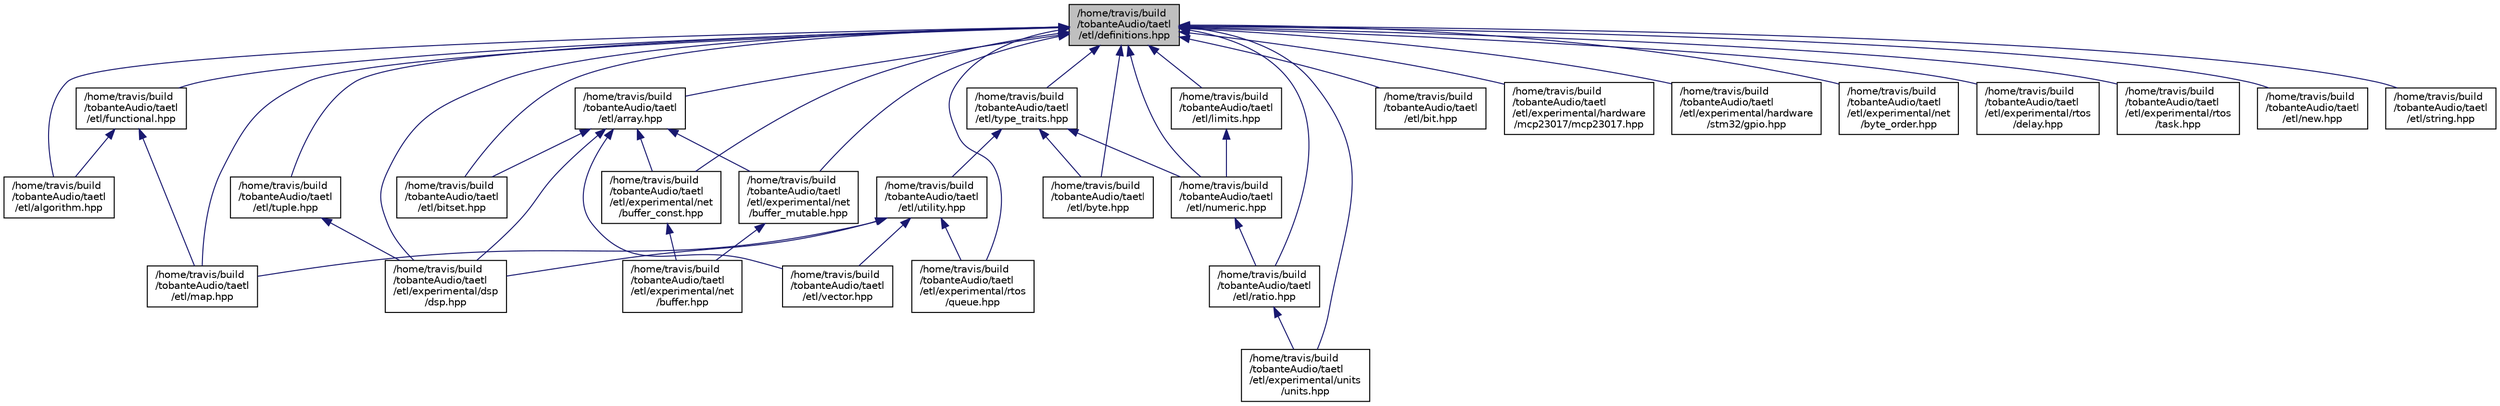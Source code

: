 digraph "/home/travis/build/tobanteAudio/taetl/etl/definitions.hpp"
{
  edge [fontname="Helvetica",fontsize="10",labelfontname="Helvetica",labelfontsize="10"];
  node [fontname="Helvetica",fontsize="10",shape=record];
  Node7 [label="/home/travis/build\l/tobanteAudio/taetl\l/etl/definitions.hpp",height=0.2,width=0.4,color="black", fillcolor="grey75", style="filled", fontcolor="black"];
  Node7 -> Node8 [dir="back",color="midnightblue",fontsize="10",style="solid",fontname="Helvetica"];
  Node8 [label="/home/travis/build\l/tobanteAudio/taetl\l/etl/algorithm.hpp",height=0.2,width=0.4,color="black", fillcolor="white", style="filled",URL="$algorithm_8hpp.html"];
  Node7 -> Node9 [dir="back",color="midnightblue",fontsize="10",style="solid",fontname="Helvetica"];
  Node9 [label="/home/travis/build\l/tobanteAudio/taetl\l/etl/functional.hpp",height=0.2,width=0.4,color="black", fillcolor="white", style="filled",URL="$functional_8hpp.html"];
  Node9 -> Node8 [dir="back",color="midnightblue",fontsize="10",style="solid",fontname="Helvetica"];
  Node9 -> Node10 [dir="back",color="midnightblue",fontsize="10",style="solid",fontname="Helvetica"];
  Node10 [label="/home/travis/build\l/tobanteAudio/taetl\l/etl/map.hpp",height=0.2,width=0.4,color="black", fillcolor="white", style="filled",URL="$map_8hpp.html"];
  Node7 -> Node11 [dir="back",color="midnightblue",fontsize="10",style="solid",fontname="Helvetica"];
  Node11 [label="/home/travis/build\l/tobanteAudio/taetl\l/etl/array.hpp",height=0.2,width=0.4,color="black", fillcolor="white", style="filled",URL="$array_8hpp.html"];
  Node11 -> Node12 [dir="back",color="midnightblue",fontsize="10",style="solid",fontname="Helvetica"];
  Node12 [label="/home/travis/build\l/tobanteAudio/taetl\l/etl/bitset.hpp",height=0.2,width=0.4,color="black", fillcolor="white", style="filled",URL="$bitset_8hpp.html"];
  Node11 -> Node13 [dir="back",color="midnightblue",fontsize="10",style="solid",fontname="Helvetica"];
  Node13 [label="/home/travis/build\l/tobanteAudio/taetl\l/etl/experimental/dsp\l/dsp.hpp",height=0.2,width=0.4,color="black", fillcolor="white", style="filled",URL="$dsp_8hpp.html"];
  Node11 -> Node14 [dir="back",color="midnightblue",fontsize="10",style="solid",fontname="Helvetica"];
  Node14 [label="/home/travis/build\l/tobanteAudio/taetl\l/etl/experimental/net\l/buffer_const.hpp",height=0.2,width=0.4,color="black", fillcolor="white", style="filled",URL="$buffer__const_8hpp.html"];
  Node14 -> Node15 [dir="back",color="midnightblue",fontsize="10",style="solid",fontname="Helvetica"];
  Node15 [label="/home/travis/build\l/tobanteAudio/taetl\l/etl/experimental/net\l/buffer.hpp",height=0.2,width=0.4,color="black", fillcolor="white", style="filled",URL="$buffer_8hpp.html"];
  Node11 -> Node16 [dir="back",color="midnightblue",fontsize="10",style="solid",fontname="Helvetica"];
  Node16 [label="/home/travis/build\l/tobanteAudio/taetl\l/etl/experimental/net\l/buffer_mutable.hpp",height=0.2,width=0.4,color="black", fillcolor="white", style="filled",URL="$buffer__mutable_8hpp.html"];
  Node16 -> Node15 [dir="back",color="midnightblue",fontsize="10",style="solid",fontname="Helvetica"];
  Node11 -> Node17 [dir="back",color="midnightblue",fontsize="10",style="solid",fontname="Helvetica"];
  Node17 [label="/home/travis/build\l/tobanteAudio/taetl\l/etl/vector.hpp",height=0.2,width=0.4,color="black", fillcolor="white", style="filled",URL="$vector_8hpp.html"];
  Node7 -> Node18 [dir="back",color="midnightblue",fontsize="10",style="solid",fontname="Helvetica"];
  Node18 [label="/home/travis/build\l/tobanteAudio/taetl\l/etl/bit.hpp",height=0.2,width=0.4,color="black", fillcolor="white", style="filled",URL="$bit_8hpp.html"];
  Node7 -> Node12 [dir="back",color="midnightblue",fontsize="10",style="solid",fontname="Helvetica"];
  Node7 -> Node19 [dir="back",color="midnightblue",fontsize="10",style="solid",fontname="Helvetica"];
  Node19 [label="/home/travis/build\l/tobanteAudio/taetl\l/etl/byte.hpp",height=0.2,width=0.4,color="black", fillcolor="white", style="filled",URL="$byte_8hpp.html"];
  Node7 -> Node20 [dir="back",color="midnightblue",fontsize="10",style="solid",fontname="Helvetica"];
  Node20 [label="/home/travis/build\l/tobanteAudio/taetl\l/etl/type_traits.hpp",height=0.2,width=0.4,color="black", fillcolor="white", style="filled",URL="$type__traits_8hpp.html"];
  Node20 -> Node19 [dir="back",color="midnightblue",fontsize="10",style="solid",fontname="Helvetica"];
  Node20 -> Node21 [dir="back",color="midnightblue",fontsize="10",style="solid",fontname="Helvetica"];
  Node21 [label="/home/travis/build\l/tobanteAudio/taetl\l/etl/numeric.hpp",height=0.2,width=0.4,color="black", fillcolor="white", style="filled",URL="$numeric_8hpp.html"];
  Node21 -> Node22 [dir="back",color="midnightblue",fontsize="10",style="solid",fontname="Helvetica"];
  Node22 [label="/home/travis/build\l/tobanteAudio/taetl\l/etl/ratio.hpp",height=0.2,width=0.4,color="black", fillcolor="white", style="filled",URL="$ratio_8hpp.html"];
  Node22 -> Node23 [dir="back",color="midnightblue",fontsize="10",style="solid",fontname="Helvetica"];
  Node23 [label="/home/travis/build\l/tobanteAudio/taetl\l/etl/experimental/units\l/units.hpp",height=0.2,width=0.4,color="black", fillcolor="white", style="filled",URL="$units_8hpp.html"];
  Node20 -> Node24 [dir="back",color="midnightblue",fontsize="10",style="solid",fontname="Helvetica"];
  Node24 [label="/home/travis/build\l/tobanteAudio/taetl\l/etl/utility.hpp",height=0.2,width=0.4,color="black", fillcolor="white", style="filled",URL="$utility_8hpp.html"];
  Node24 -> Node13 [dir="back",color="midnightblue",fontsize="10",style="solid",fontname="Helvetica"];
  Node24 -> Node25 [dir="back",color="midnightblue",fontsize="10",style="solid",fontname="Helvetica"];
  Node25 [label="/home/travis/build\l/tobanteAudio/taetl\l/etl/experimental/rtos\l/queue.hpp",height=0.2,width=0.4,color="black", fillcolor="white", style="filled",URL="$queue_8hpp.html"];
  Node24 -> Node10 [dir="back",color="midnightblue",fontsize="10",style="solid",fontname="Helvetica"];
  Node24 -> Node17 [dir="back",color="midnightblue",fontsize="10",style="solid",fontname="Helvetica"];
  Node7 -> Node13 [dir="back",color="midnightblue",fontsize="10",style="solid",fontname="Helvetica"];
  Node7 -> Node26 [dir="back",color="midnightblue",fontsize="10",style="solid",fontname="Helvetica"];
  Node26 [label="/home/travis/build\l/tobanteAudio/taetl\l/etl/experimental/hardware\l/mcp23017/mcp23017.hpp",height=0.2,width=0.4,color="black", fillcolor="white", style="filled",URL="$mcp23017_8hpp.html"];
  Node7 -> Node27 [dir="back",color="midnightblue",fontsize="10",style="solid",fontname="Helvetica"];
  Node27 [label="/home/travis/build\l/tobanteAudio/taetl\l/etl/experimental/hardware\l/stm32/gpio.hpp",height=0.2,width=0.4,color="black", fillcolor="white", style="filled",URL="$gpio_8hpp.html"];
  Node7 -> Node14 [dir="back",color="midnightblue",fontsize="10",style="solid",fontname="Helvetica"];
  Node7 -> Node16 [dir="back",color="midnightblue",fontsize="10",style="solid",fontname="Helvetica"];
  Node7 -> Node28 [dir="back",color="midnightblue",fontsize="10",style="solid",fontname="Helvetica"];
  Node28 [label="/home/travis/build\l/tobanteAudio/taetl\l/etl/experimental/net\l/byte_order.hpp",height=0.2,width=0.4,color="black", fillcolor="white", style="filled",URL="$byte__order_8hpp.html"];
  Node7 -> Node29 [dir="back",color="midnightblue",fontsize="10",style="solid",fontname="Helvetica"];
  Node29 [label="/home/travis/build\l/tobanteAudio/taetl\l/etl/experimental/rtos\l/delay.hpp",height=0.2,width=0.4,color="black", fillcolor="white", style="filled",URL="$delay_8hpp.html"];
  Node7 -> Node25 [dir="back",color="midnightblue",fontsize="10",style="solid",fontname="Helvetica"];
  Node7 -> Node30 [dir="back",color="midnightblue",fontsize="10",style="solid",fontname="Helvetica"];
  Node30 [label="/home/travis/build\l/tobanteAudio/taetl\l/etl/experimental/rtos\l/task.hpp",height=0.2,width=0.4,color="black", fillcolor="white", style="filled",URL="$task_8hpp.html"];
  Node7 -> Node23 [dir="back",color="midnightblue",fontsize="10",style="solid",fontname="Helvetica"];
  Node7 -> Node31 [dir="back",color="midnightblue",fontsize="10",style="solid",fontname="Helvetica"];
  Node31 [label="/home/travis/build\l/tobanteAudio/taetl\l/etl/limits.hpp",height=0.2,width=0.4,color="black", fillcolor="white", style="filled",URL="$limits_8hpp.html"];
  Node31 -> Node21 [dir="back",color="midnightblue",fontsize="10",style="solid",fontname="Helvetica"];
  Node7 -> Node10 [dir="back",color="midnightblue",fontsize="10",style="solid",fontname="Helvetica"];
  Node7 -> Node32 [dir="back",color="midnightblue",fontsize="10",style="solid",fontname="Helvetica"];
  Node32 [label="/home/travis/build\l/tobanteAudio/taetl\l/etl/new.hpp",height=0.2,width=0.4,color="black", fillcolor="white", style="filled",URL="$new_8hpp.html"];
  Node7 -> Node21 [dir="back",color="midnightblue",fontsize="10",style="solid",fontname="Helvetica"];
  Node7 -> Node22 [dir="back",color="midnightblue",fontsize="10",style="solid",fontname="Helvetica"];
  Node7 -> Node33 [dir="back",color="midnightblue",fontsize="10",style="solid",fontname="Helvetica"];
  Node33 [label="/home/travis/build\l/tobanteAudio/taetl\l/etl/string.hpp",height=0.2,width=0.4,color="black", fillcolor="white", style="filled",URL="$string_8hpp.html"];
  Node7 -> Node34 [dir="back",color="midnightblue",fontsize="10",style="solid",fontname="Helvetica"];
  Node34 [label="/home/travis/build\l/tobanteAudio/taetl\l/etl/tuple.hpp",height=0.2,width=0.4,color="black", fillcolor="white", style="filled",URL="$tuple_8hpp.html"];
  Node34 -> Node13 [dir="back",color="midnightblue",fontsize="10",style="solid",fontname="Helvetica"];
}
